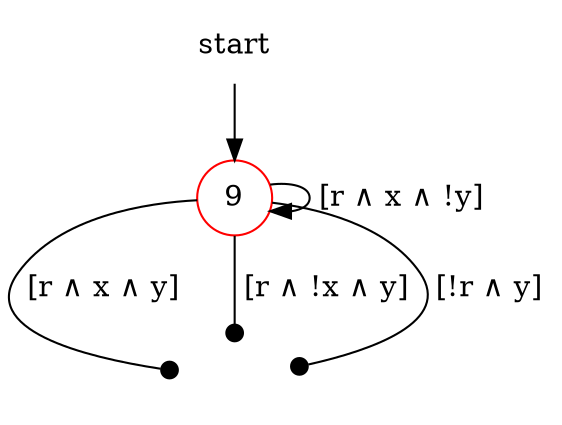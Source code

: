 /* ABW: */
digraph {
 
 rank = same;
 fontsize = 10;
 arrowType=open;
 
 node_9 [shape=plaintext label="start"]; node_9 -> 9;
 9 [shape=circle color=red fixedsize=true];
 true_9 [shape=plaintext label=""];
 9 -> true_9 [label=" [r &and; x &and; y] " arrowhead=dot];
 9 -> 9 [label=" [r &and; x &and; !y] "];
 true_9 [shape=plaintext label=""];
 9 -> true_9 [label=" [r &and; !x &and; y] " arrowhead=dot];
 true_9 [shape=plaintext label=""];
 9 -> true_9 [label=" [!r &and; y] " arrowhead=dot];
 
}

